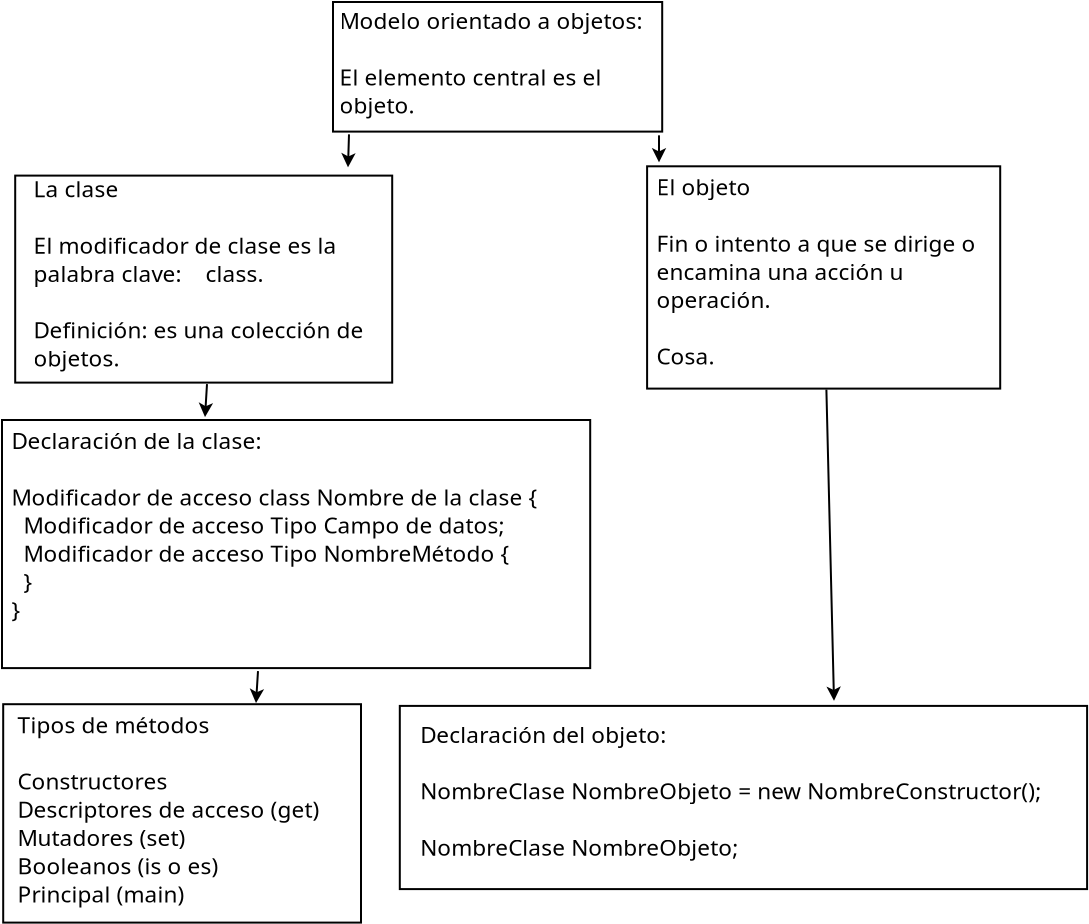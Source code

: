 <?xml version="1.0" encoding="UTF-8"?>
<dia:diagram xmlns:dia="http://www.lysator.liu.se/~alla/dia/">
  <dia:layer name="Fondo" visible="true" connectable="true" active="true">
    <dia:group>
      <dia:attribute name="meta">
        <dia:composite type="dict"/>
      </dia:attribute>
      <dia:attribute name="matrix"/>
      <dia:object type="Standard - Box" version="0" id="O0">
        <dia:attribute name="obj_pos">
          <dia:point val="3.25,11.55"/>
        </dia:attribute>
        <dia:attribute name="obj_bb">
          <dia:rectangle val="3.2,11.5;22.15,21.95"/>
        </dia:attribute>
        <dia:attribute name="elem_corner">
          <dia:point val="3.25,11.55"/>
        </dia:attribute>
        <dia:attribute name="elem_width">
          <dia:real val="18.85"/>
        </dia:attribute>
        <dia:attribute name="elem_height">
          <dia:real val="10.35"/>
        </dia:attribute>
        <dia:attribute name="show_background">
          <dia:boolean val="true"/>
        </dia:attribute>
      </dia:object>
      <dia:object type="Standard - Text" version="1" id="O1">
        <dia:attribute name="obj_pos">
          <dia:point val="4.17,12.635"/>
        </dia:attribute>
        <dia:attribute name="obj_bb">
          <dia:rectangle val="4.17,11.588;21.71,21.363"/>
        </dia:attribute>
        <dia:attribute name="text">
          <dia:composite type="text">
            <dia:attribute name="string">
              <dia:string>#La clase

El modificador de clase es la
palabra clave:    class.

Definición: es una colección de
objetos.#</dia:string>
            </dia:attribute>
            <dia:attribute name="font">
              <dia:font family="sans" style="0" name="Helvetica"/>
            </dia:attribute>
            <dia:attribute name="height">
              <dia:real val="1.41"/>
            </dia:attribute>
            <dia:attribute name="pos">
              <dia:point val="4.17,12.635"/>
            </dia:attribute>
            <dia:attribute name="color">
              <dia:color val="#000000ff"/>
            </dia:attribute>
            <dia:attribute name="alignment">
              <dia:enum val="0"/>
            </dia:attribute>
          </dia:composite>
        </dia:attribute>
        <dia:attribute name="valign">
          <dia:enum val="3"/>
        </dia:attribute>
      </dia:object>
    </dia:group>
    <dia:group>
      <dia:attribute name="meta">
        <dia:composite type="dict"/>
      </dia:attribute>
      <dia:attribute name="matrix"/>
      <dia:object type="Standard - Box" version="0" id="O2">
        <dia:attribute name="obj_pos">
          <dia:point val="34.845,11.085"/>
        </dia:attribute>
        <dia:attribute name="obj_bb">
          <dia:rectangle val="34.795,11.035;52.55,22.25"/>
        </dia:attribute>
        <dia:attribute name="elem_corner">
          <dia:point val="34.845,11.085"/>
        </dia:attribute>
        <dia:attribute name="elem_width">
          <dia:real val="17.655"/>
        </dia:attribute>
        <dia:attribute name="elem_height">
          <dia:real val="11.115"/>
        </dia:attribute>
        <dia:attribute name="show_background">
          <dia:boolean val="true"/>
        </dia:attribute>
      </dia:object>
      <dia:object type="Standard - Text" version="1" id="O3">
        <dia:attribute name="obj_pos">
          <dia:point val="35.32,12.535"/>
        </dia:attribute>
        <dia:attribute name="obj_bb">
          <dia:rectangle val="35.32,11.488;52.125,21.264"/>
        </dia:attribute>
        <dia:attribute name="text">
          <dia:composite type="text">
            <dia:attribute name="string">
              <dia:string>#El objeto

Fin o intento a que se dirige o
encamina una acción u
operación.

Cosa.#</dia:string>
            </dia:attribute>
            <dia:attribute name="font">
              <dia:font family="sans" style="0" name="Helvetica"/>
            </dia:attribute>
            <dia:attribute name="height">
              <dia:real val="1.41"/>
            </dia:attribute>
            <dia:attribute name="pos">
              <dia:point val="35.32,12.535"/>
            </dia:attribute>
            <dia:attribute name="color">
              <dia:color val="#000000ff"/>
            </dia:attribute>
            <dia:attribute name="alignment">
              <dia:enum val="0"/>
            </dia:attribute>
          </dia:composite>
        </dia:attribute>
        <dia:attribute name="valign">
          <dia:enum val="3"/>
        </dia:attribute>
      </dia:object>
    </dia:group>
    <dia:object type="Standard - Box" version="0" id="O4">
      <dia:attribute name="obj_pos">
        <dia:point val="2.59,23.77"/>
      </dia:attribute>
      <dia:attribute name="obj_bb">
        <dia:rectangle val="2.54,23.72;32.05,36.225"/>
      </dia:attribute>
      <dia:attribute name="elem_corner">
        <dia:point val="2.59,23.77"/>
      </dia:attribute>
      <dia:attribute name="elem_width">
        <dia:real val="29.41"/>
      </dia:attribute>
      <dia:attribute name="elem_height">
        <dia:real val="12.405"/>
      </dia:attribute>
      <dia:attribute name="show_background">
        <dia:boolean val="true"/>
      </dia:attribute>
    </dia:object>
    <dia:object type="Standard - Text" version="1" id="O5">
      <dia:attribute name="obj_pos">
        <dia:point val="3.065,25.22"/>
      </dia:attribute>
      <dia:attribute name="obj_bb">
        <dia:rectangle val="3.065,24.14;31.18,34.014"/>
      </dia:attribute>
      <dia:attribute name="text">
        <dia:composite type="text">
          <dia:attribute name="string">
            <dia:string>#Declaración de la clase:

Modificador de acceso class Nombre de la clase {
  Modificador de acceso Tipo Campo de datos;
  Modificador de acceso Tipo NombreMétodo {
  }
}#</dia:string>
          </dia:attribute>
          <dia:attribute name="font">
            <dia:font family="sans" style="0" name="Helvetica"/>
          </dia:attribute>
          <dia:attribute name="height">
            <dia:real val="1.41"/>
          </dia:attribute>
          <dia:attribute name="pos">
            <dia:point val="3.065,25.22"/>
          </dia:attribute>
          <dia:attribute name="color">
            <dia:color val="#000000ff"/>
          </dia:attribute>
          <dia:attribute name="alignment">
            <dia:enum val="0"/>
          </dia:attribute>
        </dia:composite>
      </dia:attribute>
      <dia:attribute name="valign">
        <dia:enum val="3"/>
      </dia:attribute>
    </dia:object>
    <dia:group>
      <dia:attribute name="meta">
        <dia:composite type="dict"/>
      </dia:attribute>
      <dia:attribute name="matrix"/>
      <dia:object type="Standard - Box" version="0" id="O6">
        <dia:attribute name="obj_pos">
          <dia:point val="19.14,2.87"/>
        </dia:attribute>
        <dia:attribute name="obj_bb">
          <dia:rectangle val="19.09,2.82;35.65,9.4"/>
        </dia:attribute>
        <dia:attribute name="elem_corner">
          <dia:point val="19.14,2.87"/>
        </dia:attribute>
        <dia:attribute name="elem_width">
          <dia:real val="16.46"/>
        </dia:attribute>
        <dia:attribute name="elem_height">
          <dia:real val="6.48"/>
        </dia:attribute>
        <dia:attribute name="show_background">
          <dia:boolean val="true"/>
        </dia:attribute>
      </dia:object>
      <dia:object type="Standard - Text" version="1" id="O7">
        <dia:attribute name="obj_pos">
          <dia:point val="19.465,4.22"/>
        </dia:attribute>
        <dia:attribute name="obj_bb">
          <dia:rectangle val="19.465,3.173;35.235,8.717"/>
        </dia:attribute>
        <dia:attribute name="text">
          <dia:composite type="text">
            <dia:attribute name="string">
              <dia:string>#Modelo orientado a objetos:

El elemento central es el
objeto.#</dia:string>
            </dia:attribute>
            <dia:attribute name="font">
              <dia:font family="sans" style="0" name="Helvetica"/>
            </dia:attribute>
            <dia:attribute name="height">
              <dia:real val="1.41"/>
            </dia:attribute>
            <dia:attribute name="pos">
              <dia:point val="19.465,4.22"/>
            </dia:attribute>
            <dia:attribute name="color">
              <dia:color val="#000000ff"/>
            </dia:attribute>
            <dia:attribute name="alignment">
              <dia:enum val="0"/>
            </dia:attribute>
          </dia:composite>
        </dia:attribute>
        <dia:attribute name="valign">
          <dia:enum val="3"/>
        </dia:attribute>
      </dia:object>
    </dia:group>
    <dia:group>
      <dia:attribute name="meta">
        <dia:composite type="dict"/>
      </dia:attribute>
      <dia:attribute name="matrix"/>
      <dia:object type="Standard - Box" version="0" id="O8">
        <dia:attribute name="obj_pos">
          <dia:point val="22.48,38.065"/>
        </dia:attribute>
        <dia:attribute name="obj_bb">
          <dia:rectangle val="22.43,38.015;56.895,47.275"/>
        </dia:attribute>
        <dia:attribute name="elem_corner">
          <dia:point val="22.48,38.065"/>
        </dia:attribute>
        <dia:attribute name="elem_width">
          <dia:real val="34.365"/>
        </dia:attribute>
        <dia:attribute name="elem_height">
          <dia:real val="9.16"/>
        </dia:attribute>
        <dia:attribute name="show_background">
          <dia:boolean val="true"/>
        </dia:attribute>
      </dia:object>
      <dia:object type="Standard - Text" version="1" id="O9">
        <dia:attribute name="obj_pos">
          <dia:point val="23.505,39.915"/>
        </dia:attribute>
        <dia:attribute name="obj_bb">
          <dia:rectangle val="23.505,38.835;56.398,45.888"/>
        </dia:attribute>
        <dia:attribute name="text">
          <dia:composite type="text">
            <dia:attribute name="string">
              <dia:string>#Declaración del objeto:

NombreClase NombreObjeto = new NombreConstructor();

NombreClase NombreObjeto;#</dia:string>
            </dia:attribute>
            <dia:attribute name="font">
              <dia:font family="sans" style="0" name="Helvetica"/>
            </dia:attribute>
            <dia:attribute name="height">
              <dia:real val="1.41"/>
            </dia:attribute>
            <dia:attribute name="pos">
              <dia:point val="23.505,39.915"/>
            </dia:attribute>
            <dia:attribute name="color">
              <dia:color val="#000000ff"/>
            </dia:attribute>
            <dia:attribute name="alignment">
              <dia:enum val="0"/>
            </dia:attribute>
          </dia:composite>
        </dia:attribute>
        <dia:attribute name="valign">
          <dia:enum val="3"/>
        </dia:attribute>
      </dia:object>
    </dia:group>
    <dia:group>
      <dia:attribute name="meta">
        <dia:composite type="dict"/>
      </dia:attribute>
      <dia:attribute name="matrix"/>
      <dia:object type="Standard - Box" version="0" id="O10">
        <dia:attribute name="obj_pos">
          <dia:point val="2.65,37.98"/>
        </dia:attribute>
        <dia:attribute name="obj_bb">
          <dia:rectangle val="2.6,37.93;20.59,48.95"/>
        </dia:attribute>
        <dia:attribute name="elem_corner">
          <dia:point val="2.65,37.98"/>
        </dia:attribute>
        <dia:attribute name="elem_width">
          <dia:real val="17.89"/>
        </dia:attribute>
        <dia:attribute name="elem_height">
          <dia:real val="10.92"/>
        </dia:attribute>
        <dia:attribute name="show_background">
          <dia:boolean val="true"/>
        </dia:attribute>
      </dia:object>
      <dia:object type="Standard - Text" version="1" id="O11">
        <dia:attribute name="obj_pos">
          <dia:point val="3.36,39.43"/>
        </dia:attribute>
        <dia:attribute name="obj_bb">
          <dia:rectangle val="3.36,38.35;19.633,48.224"/>
        </dia:attribute>
        <dia:attribute name="text">
          <dia:composite type="text">
            <dia:attribute name="string">
              <dia:string>#Tipos de métodos
 
Constructores
Descriptores de acceso (get)
Mutadores (set)
Booleanos (is o es)
Principal (main)#</dia:string>
            </dia:attribute>
            <dia:attribute name="font">
              <dia:font family="sans" style="0" name="Helvetica"/>
            </dia:attribute>
            <dia:attribute name="height">
              <dia:real val="1.41"/>
            </dia:attribute>
            <dia:attribute name="pos">
              <dia:point val="3.36,39.43"/>
            </dia:attribute>
            <dia:attribute name="color">
              <dia:color val="#000000ff"/>
            </dia:attribute>
            <dia:attribute name="alignment">
              <dia:enum val="0"/>
            </dia:attribute>
          </dia:composite>
        </dia:attribute>
        <dia:attribute name="valign">
          <dia:enum val="3"/>
        </dia:attribute>
      </dia:object>
    </dia:group>
    <dia:object type="Standard - Line" version="0" id="O12">
      <dia:attribute name="obj_pos">
        <dia:point val="19.94,9.488"/>
      </dia:attribute>
      <dia:attribute name="obj_bb">
        <dia:rectangle val="19.55,9.436;20.274,11.189"/>
      </dia:attribute>
      <dia:attribute name="conn_endpoints">
        <dia:point val="19.94,9.488"/>
        <dia:point val="19.89,11.137"/>
      </dia:attribute>
      <dia:attribute name="numcp">
        <dia:int val="1"/>
      </dia:attribute>
      <dia:attribute name="end_arrow">
        <dia:enum val="22"/>
      </dia:attribute>
      <dia:attribute name="end_arrow_length">
        <dia:real val="0.5"/>
      </dia:attribute>
      <dia:attribute name="end_arrow_width">
        <dia:real val="0.5"/>
      </dia:attribute>
    </dia:object>
    <dia:object type="Standard - Line" version="0" id="O13">
      <dia:attribute name="obj_pos">
        <dia:point val="35.44,9.537"/>
      </dia:attribute>
      <dia:attribute name="obj_bb">
        <dia:rectangle val="35.078,9.488;35.802,10.938"/>
      </dia:attribute>
      <dia:attribute name="conn_endpoints">
        <dia:point val="35.44,9.537"/>
        <dia:point val="35.44,10.887"/>
      </dia:attribute>
      <dia:attribute name="numcp">
        <dia:int val="1"/>
      </dia:attribute>
      <dia:attribute name="end_arrow">
        <dia:enum val="22"/>
      </dia:attribute>
      <dia:attribute name="end_arrow_length">
        <dia:real val="0.5"/>
      </dia:attribute>
      <dia:attribute name="end_arrow_width">
        <dia:real val="0.5"/>
      </dia:attribute>
    </dia:object>
    <dia:object type="Standard - Line" version="0" id="O14">
      <dia:attribute name="obj_pos">
        <dia:point val="43.809,22.248"/>
      </dia:attribute>
      <dia:attribute name="obj_bb">
        <dia:rectangle val="43.758,22.197;44.534,37.864"/>
      </dia:attribute>
      <dia:attribute name="conn_endpoints">
        <dia:point val="43.809,22.248"/>
        <dia:point val="44.19,37.812"/>
      </dia:attribute>
      <dia:attribute name="numcp">
        <dia:int val="1"/>
      </dia:attribute>
      <dia:attribute name="end_arrow">
        <dia:enum val="22"/>
      </dia:attribute>
      <dia:attribute name="end_arrow_length">
        <dia:real val="0.5"/>
      </dia:attribute>
      <dia:attribute name="end_arrow_width">
        <dia:real val="0.5"/>
      </dia:attribute>
      <dia:connections>
        <dia:connection handle="0" to="O2" connection="8"/>
      </dia:connections>
    </dia:object>
    <dia:object type="Standard - Line" version="0" id="O15">
      <dia:attribute name="obj_pos">
        <dia:point val="12.84,21.975"/>
      </dia:attribute>
      <dia:attribute name="obj_bb">
        <dia:rectangle val="12.423,21.922;13.145,23.678"/>
      </dia:attribute>
      <dia:attribute name="conn_endpoints">
        <dia:point val="12.84,21.975"/>
        <dia:point val="12.74,23.625"/>
      </dia:attribute>
      <dia:attribute name="numcp">
        <dia:int val="1"/>
      </dia:attribute>
      <dia:attribute name="end_arrow">
        <dia:enum val="22"/>
      </dia:attribute>
      <dia:attribute name="end_arrow_length">
        <dia:real val="0.5"/>
      </dia:attribute>
      <dia:attribute name="end_arrow_width">
        <dia:real val="0.5"/>
      </dia:attribute>
    </dia:object>
    <dia:object type="Standard - Line" version="0" id="O16">
      <dia:attribute name="obj_pos">
        <dia:point val="15.39,36.325"/>
      </dia:attribute>
      <dia:attribute name="obj_bb">
        <dia:rectangle val="14.974,36.272;15.696,37.978"/>
      </dia:attribute>
      <dia:attribute name="conn_endpoints">
        <dia:point val="15.39,36.325"/>
        <dia:point val="15.29,37.925"/>
      </dia:attribute>
      <dia:attribute name="numcp">
        <dia:int val="1"/>
      </dia:attribute>
      <dia:attribute name="end_arrow">
        <dia:enum val="22"/>
      </dia:attribute>
      <dia:attribute name="end_arrow_length">
        <dia:real val="0.5"/>
      </dia:attribute>
      <dia:attribute name="end_arrow_width">
        <dia:real val="0.5"/>
      </dia:attribute>
    </dia:object>
  </dia:layer>
</dia:diagram>
